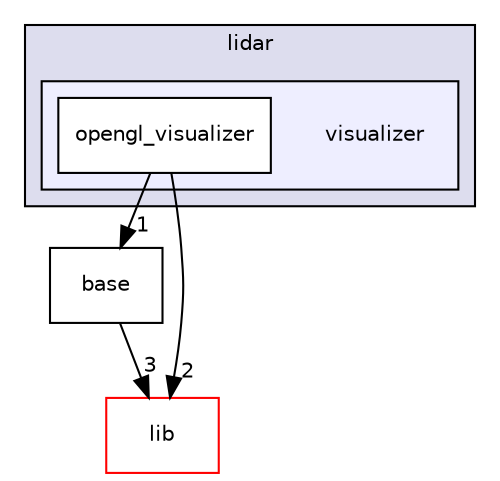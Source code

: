 digraph "modules/perception/obstacle/lidar/visualizer" {
  compound=true
  node [ fontsize="10", fontname="Helvetica"];
  edge [ labelfontsize="10", labelfontname="Helvetica"];
  subgraph clusterdir_cea3b47e46c6e7de2071488d5a5d379a {
    graph [ bgcolor="#ddddee", pencolor="black", label="lidar" fontname="Helvetica", fontsize="10", URL="dir_cea3b47e46c6e7de2071488d5a5d379a.html"]
  subgraph clusterdir_0d68ce2da0aaab74b1129e6a2ab27397 {
    graph [ bgcolor="#eeeeff", pencolor="black", label="" URL="dir_0d68ce2da0aaab74b1129e6a2ab27397.html"];
    dir_0d68ce2da0aaab74b1129e6a2ab27397 [shape=plaintext label="visualizer"];
    dir_1f592048af5503ca2282e2594b569afa [shape=box label="opengl_visualizer" color="black" fillcolor="white" style="filled" URL="dir_1f592048af5503ca2282e2594b569afa.html"];
  }
  }
  dir_3220e30e13cded4e45f58b87a1a3558a [shape=box label="base" URL="dir_3220e30e13cded4e45f58b87a1a3558a.html"];
  dir_4c1a26545ee9c743bf92254028874005 [shape=box label="lib" fillcolor="white" style="filled" color="red" URL="dir_4c1a26545ee9c743bf92254028874005.html"];
  dir_1f592048af5503ca2282e2594b569afa->dir_3220e30e13cded4e45f58b87a1a3558a [headlabel="1", labeldistance=1.5 headhref="dir_000162_000037.html"];
  dir_1f592048af5503ca2282e2594b569afa->dir_4c1a26545ee9c743bf92254028874005 [headlabel="2", labeldistance=1.5 headhref="dir_000162_000145.html"];
  dir_3220e30e13cded4e45f58b87a1a3558a->dir_4c1a26545ee9c743bf92254028874005 [headlabel="3", labeldistance=1.5 headhref="dir_000037_000145.html"];
}
